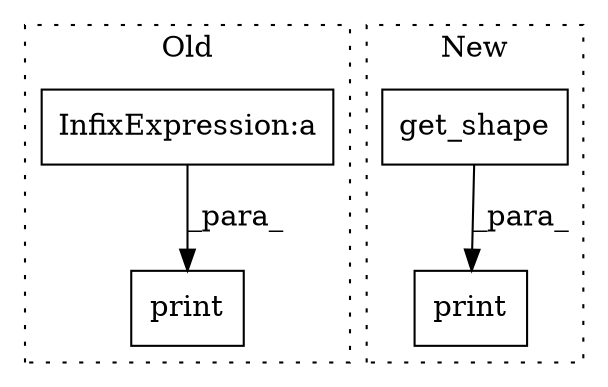 digraph G {
subgraph cluster0 {
1 [label="print" a="32" s="5978,6033" l="6,2" shape="box"];
3 [label="InfixExpression:a" a="27" s="6000" l="10" shape="box"];
label = "Old";
style="dotted";
}
subgraph cluster1 {
2 [label="get_shape" a="32" s="6209" l="11" shape="box"];
4 [label="print" a="32" s="6136,6239" l="6,1" shape="box"];
label = "New";
style="dotted";
}
2 -> 4 [label="_para_"];
3 -> 1 [label="_para_"];
}